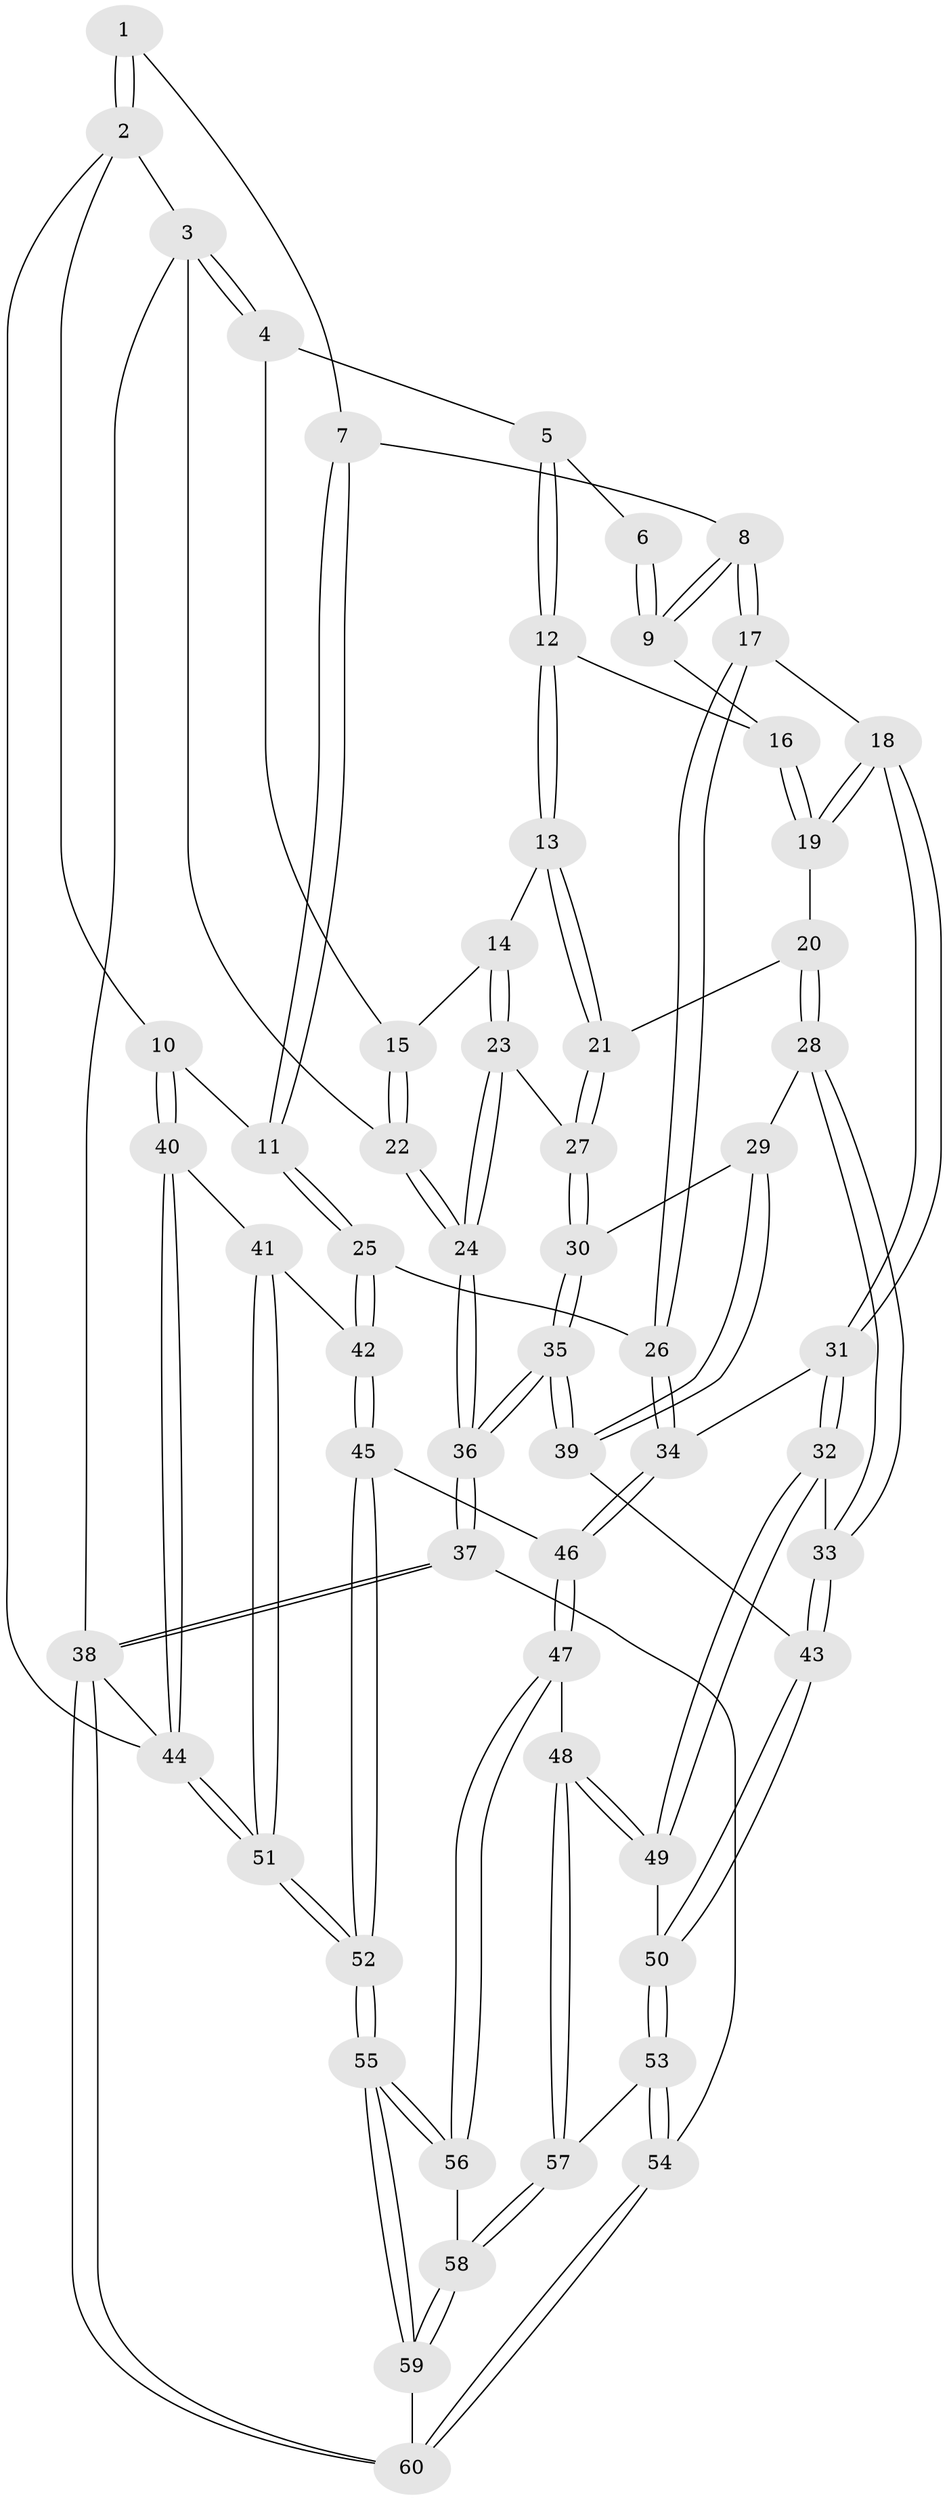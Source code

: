 // coarse degree distribution, {4: 0.4523809523809524, 5: 0.30952380952380953, 3: 0.023809523809523808, 6: 0.21428571428571427}
// Generated by graph-tools (version 1.1) at 2025/52/02/27/25 19:52:40]
// undirected, 60 vertices, 147 edges
graph export_dot {
graph [start="1"]
  node [color=gray90,style=filled];
  1 [pos="+0.8677118772968903+0"];
  2 [pos="+1+0"];
  3 [pos="+0+0"];
  4 [pos="+0.005868672008396652+0"];
  5 [pos="+0.2186386083763206+0"];
  6 [pos="+0.656937685576587+0"];
  7 [pos="+0.7506983537089343+0.07579498391322224"];
  8 [pos="+0.6080593106371482+0.17551735019896972"];
  9 [pos="+0.5928951281586085+0.11042944347893059"];
  10 [pos="+1+0.15611668945605944"];
  11 [pos="+0.8729096353903529+0.29645554155253734"];
  12 [pos="+0.2689541012549627+0.002817539191456703"];
  13 [pos="+0.2768372784403175+0.1521353365635014"];
  14 [pos="+0.13153167626788823+0.22154327611335511"];
  15 [pos="+0.08282999574451251+0.1964854049313646"];
  16 [pos="+0.47275176130082114+0.0747470319193687"];
  17 [pos="+0.6104651854231555+0.2661940675428335"];
  18 [pos="+0.47502419802744433+0.2818827797389537"];
  19 [pos="+0.4544376668348092+0.27519803360939793"];
  20 [pos="+0.33311168009221653+0.23802729500698974"];
  21 [pos="+0.319599434888784+0.22351157410832231"];
  22 [pos="+0+0.08045165618047138"];
  23 [pos="+0.07487294885258454+0.31171095428103446"];
  24 [pos="+0+0.2426501266824402"];
  25 [pos="+0.8212562620940067+0.3298978751697756"];
  26 [pos="+0.624872311314007+0.27685678652751117"];
  27 [pos="+0.11415731588632115+0.3938769138805727"];
  28 [pos="+0.2812742206006369+0.43516606110643186"];
  29 [pos="+0.2654265792708839+0.438659878899011"];
  30 [pos="+0.11551786396335958+0.4124260962909859"];
  31 [pos="+0.43372897499149915+0.46151101676181167"];
  32 [pos="+0.37739325677703317+0.524121166911828"];
  33 [pos="+0.3177866672537479+0.47373145346035994"];
  34 [pos="+0.568434552310101+0.4846250607149919"];
  35 [pos="+0+0.5952643316094837"];
  36 [pos="+0+0.6637993288060947"];
  37 [pos="+0+0.7040631146204285"];
  38 [pos="+0+1"];
  39 [pos="+0.14283904489459404+0.6248173304060854"];
  40 [pos="+1+0.5532373440717352"];
  41 [pos="+0.8136438879626787+0.5533938160876026"];
  42 [pos="+0.811443582509859+0.5516808932240513"];
  43 [pos="+0.1613362421797804+0.6338514107239898"];
  44 [pos="+1+1"];
  45 [pos="+0.6534680624951943+0.6406798576578044"];
  46 [pos="+0.606855694739463+0.6462756828016958"];
  47 [pos="+0.5450993004252862+0.6865061176173303"];
  48 [pos="+0.4198334418996864+0.691734868575607"];
  49 [pos="+0.4003993597000906+0.674831051883412"];
  50 [pos="+0.2163476409511896+0.6660579254022472"];
  51 [pos="+1+1"];
  52 [pos="+1+1"];
  53 [pos="+0.1739595634641694+0.8584197713258128"];
  54 [pos="+0.14336906985902526+0.8906133748589934"];
  55 [pos="+0.8799213907026433+1"];
  56 [pos="+0.588552114392821+0.8102329398690038"];
  57 [pos="+0.382270515869498+0.8193074954995457"];
  58 [pos="+0.40597253912125997+1"];
  59 [pos="+0.40458237002276054+1"];
  60 [pos="+0.22827880539055737+1"];
  1 -- 2;
  1 -- 2;
  1 -- 7;
  2 -- 3;
  2 -- 10;
  2 -- 44;
  3 -- 4;
  3 -- 4;
  3 -- 22;
  3 -- 38;
  4 -- 5;
  4 -- 15;
  5 -- 6;
  5 -- 12;
  5 -- 12;
  6 -- 9;
  6 -- 9;
  7 -- 8;
  7 -- 11;
  7 -- 11;
  8 -- 9;
  8 -- 9;
  8 -- 17;
  8 -- 17;
  9 -- 16;
  10 -- 11;
  10 -- 40;
  10 -- 40;
  11 -- 25;
  11 -- 25;
  12 -- 13;
  12 -- 13;
  12 -- 16;
  13 -- 14;
  13 -- 21;
  13 -- 21;
  14 -- 15;
  14 -- 23;
  14 -- 23;
  15 -- 22;
  15 -- 22;
  16 -- 19;
  16 -- 19;
  17 -- 18;
  17 -- 26;
  17 -- 26;
  18 -- 19;
  18 -- 19;
  18 -- 31;
  18 -- 31;
  19 -- 20;
  20 -- 21;
  20 -- 28;
  20 -- 28;
  21 -- 27;
  21 -- 27;
  22 -- 24;
  22 -- 24;
  23 -- 24;
  23 -- 24;
  23 -- 27;
  24 -- 36;
  24 -- 36;
  25 -- 26;
  25 -- 42;
  25 -- 42;
  26 -- 34;
  26 -- 34;
  27 -- 30;
  27 -- 30;
  28 -- 29;
  28 -- 33;
  28 -- 33;
  29 -- 30;
  29 -- 39;
  29 -- 39;
  30 -- 35;
  30 -- 35;
  31 -- 32;
  31 -- 32;
  31 -- 34;
  32 -- 33;
  32 -- 49;
  32 -- 49;
  33 -- 43;
  33 -- 43;
  34 -- 46;
  34 -- 46;
  35 -- 36;
  35 -- 36;
  35 -- 39;
  35 -- 39;
  36 -- 37;
  36 -- 37;
  37 -- 38;
  37 -- 38;
  37 -- 54;
  38 -- 60;
  38 -- 60;
  38 -- 44;
  39 -- 43;
  40 -- 41;
  40 -- 44;
  40 -- 44;
  41 -- 42;
  41 -- 51;
  41 -- 51;
  42 -- 45;
  42 -- 45;
  43 -- 50;
  43 -- 50;
  44 -- 51;
  44 -- 51;
  45 -- 46;
  45 -- 52;
  45 -- 52;
  46 -- 47;
  46 -- 47;
  47 -- 48;
  47 -- 56;
  47 -- 56;
  48 -- 49;
  48 -- 49;
  48 -- 57;
  48 -- 57;
  49 -- 50;
  50 -- 53;
  50 -- 53;
  51 -- 52;
  51 -- 52;
  52 -- 55;
  52 -- 55;
  53 -- 54;
  53 -- 54;
  53 -- 57;
  54 -- 60;
  54 -- 60;
  55 -- 56;
  55 -- 56;
  55 -- 59;
  55 -- 59;
  56 -- 58;
  57 -- 58;
  57 -- 58;
  58 -- 59;
  58 -- 59;
  59 -- 60;
}
